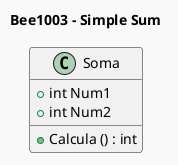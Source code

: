 @startuml
!theme mars
Title Bee1003 - Simple Sum

class Soma{
  + int Num1
  + int Num2
  + Calcula () : int
  
}
@enduml
